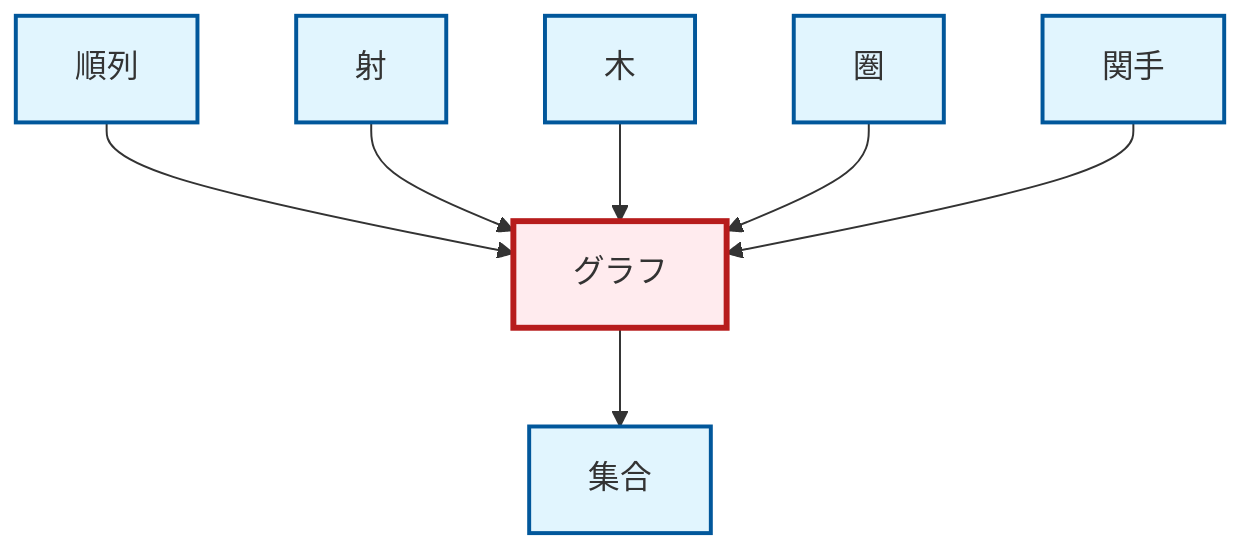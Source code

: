 graph TD
    classDef definition fill:#e1f5fe,stroke:#01579b,stroke-width:2px
    classDef theorem fill:#f3e5f5,stroke:#4a148c,stroke-width:2px
    classDef axiom fill:#fff3e0,stroke:#e65100,stroke-width:2px
    classDef example fill:#e8f5e9,stroke:#1b5e20,stroke-width:2px
    classDef current fill:#ffebee,stroke:#b71c1c,stroke-width:3px
    def-permutation["順列"]:::definition
    def-set["集合"]:::definition
    def-graph["グラフ"]:::definition
    def-functor["関手"]:::definition
    def-category["圏"]:::definition
    def-morphism["射"]:::definition
    def-tree["木"]:::definition
    def-permutation --> def-graph
    def-morphism --> def-graph
    def-tree --> def-graph
    def-graph --> def-set
    def-category --> def-graph
    def-functor --> def-graph
    class def-graph current